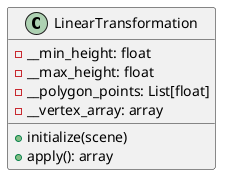 @startuml

class LinearTransformation {
    - __min_height: float
    - __max_height: float
    - __polygon_points: List[float]
    - __vertex_array: array

    + initialize(scene)
    + apply(): array
}

@enduml